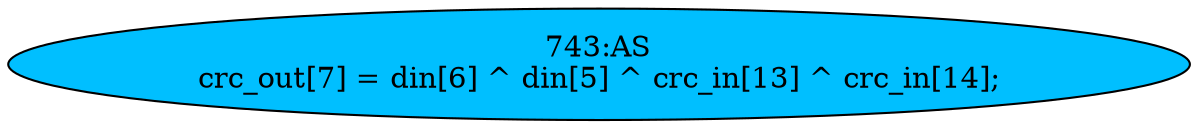 strict digraph "" {
	node [label="\N"];
	"743:AS"	 [ast="<pyverilog.vparser.ast.Assign object at 0x7f55b234b5d0>",
		def_var="['crc_out']",
		fillcolor=deepskyblue,
		label="743:AS
crc_out[7] = din[6] ^ din[5] ^ crc_in[13] ^ crc_in[14];",
		statements="[]",
		style=filled,
		typ=Assign,
		use_var="['din', 'din', 'crc_in', 'crc_in']"];
}
